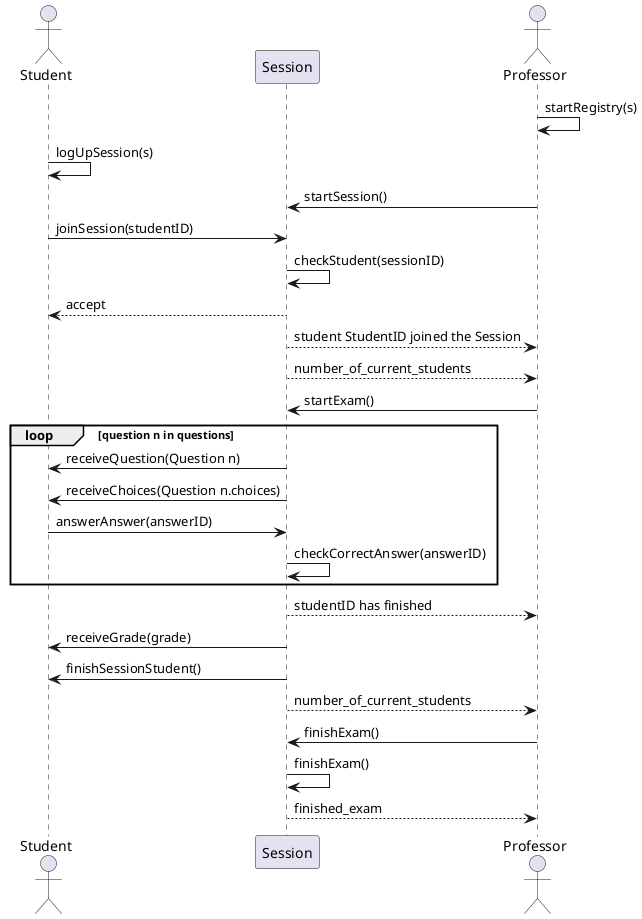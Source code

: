 @startuml
actor Student
participant Session
actor Professor
Professor -> Professor: startRegistry(s)
Student -> Student: logUpSession(s)
Professor -> Session : startSession()
Student -> Session : joinSession(studentID)
Session -> Session : checkStudent(sessionID)
Session --> Student : accept
Session --> Professor : student StudentID joined the Session
Session --> Professor : number_of_current_students
Professor -> Session : startExam()

loop question n in questions

    Session -> Student : receiveQuestion(Question n)
    Session -> Student : receiveChoices(Question n.choices)
    Student -> Session : answerAnswer(answerID)
    Session -> Session : checkCorrectAnswer(answerID)

end
Session --> Professor : studentID has finished
Session -> Student : receiveGrade(grade)
Session -> Student : finishSessionStudent()
Session --> Professor : number_of_current_students

Professor -> Session : finishExam()
Session -> Session : finishExam()
Session --> Professor : finished_exam
@enduml